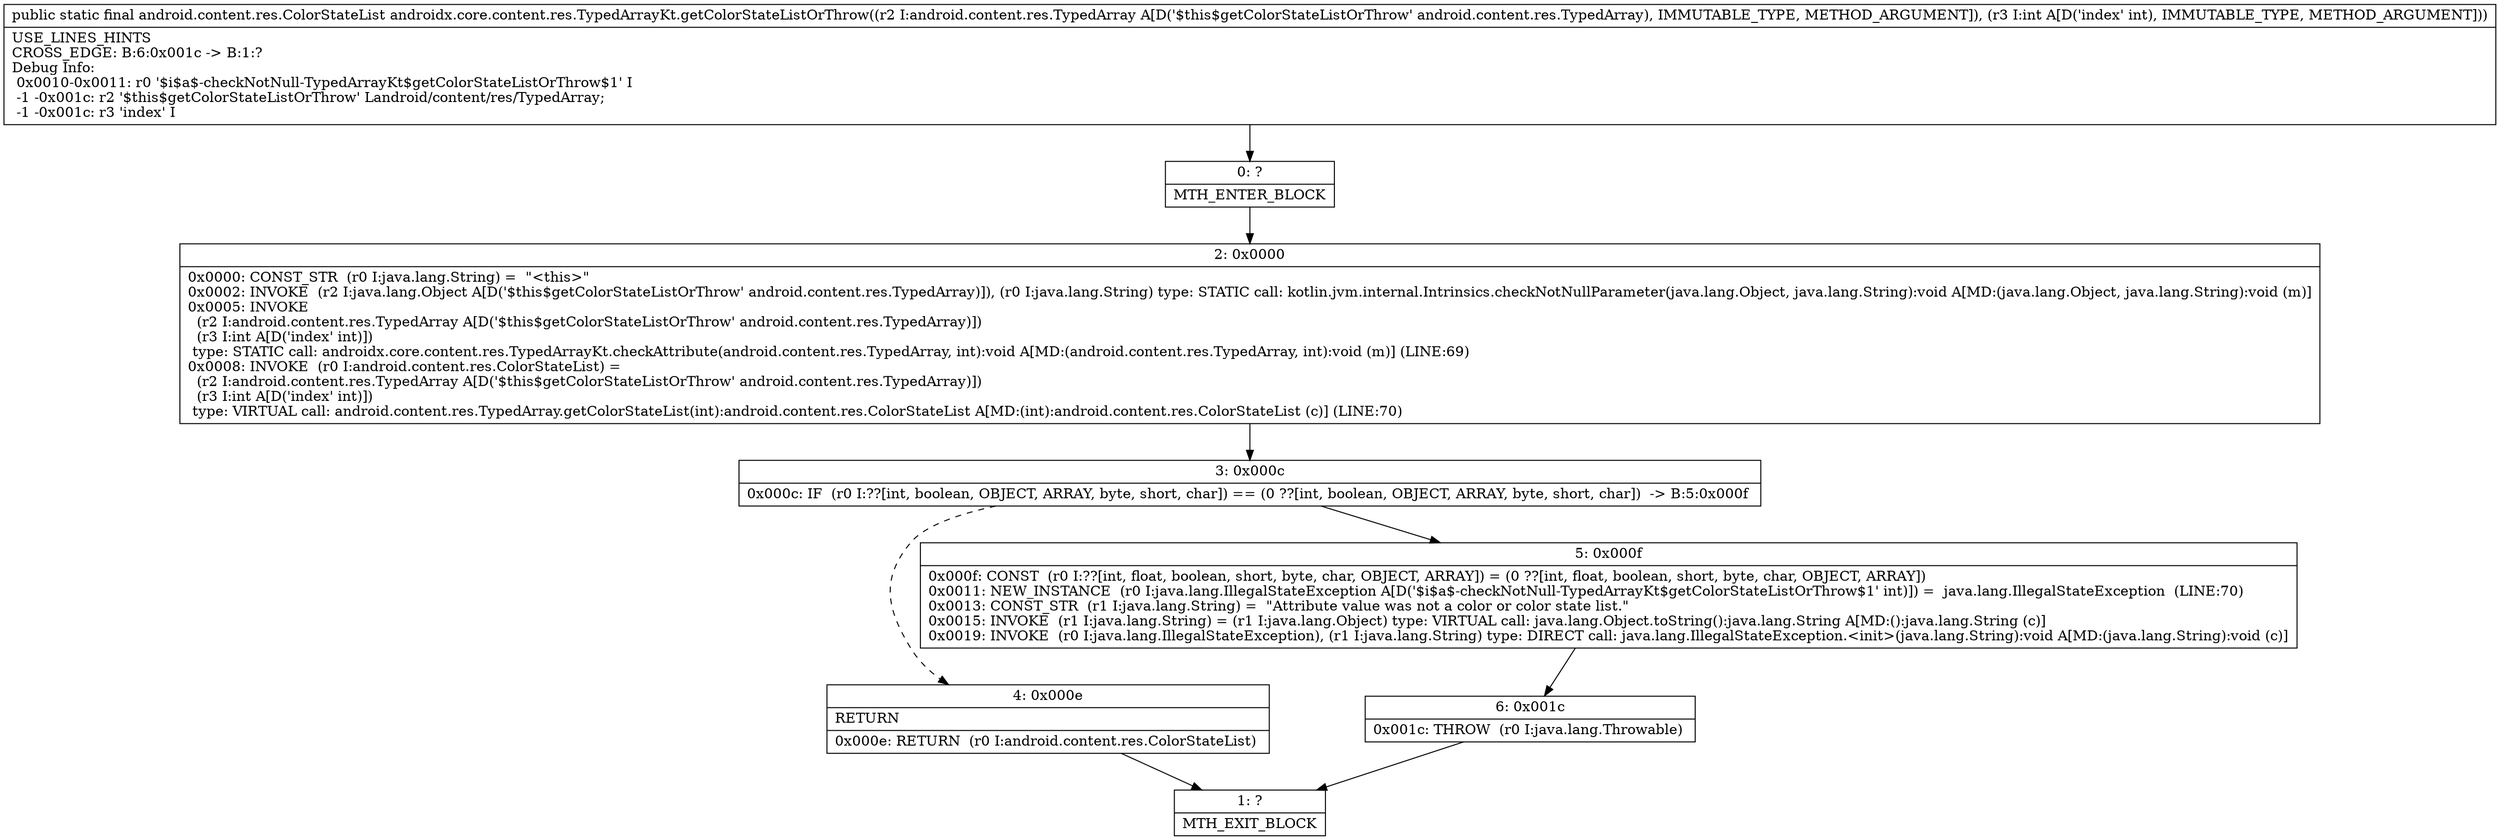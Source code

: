 digraph "CFG forandroidx.core.content.res.TypedArrayKt.getColorStateListOrThrow(Landroid\/content\/res\/TypedArray;I)Landroid\/content\/res\/ColorStateList;" {
Node_0 [shape=record,label="{0\:\ ?|MTH_ENTER_BLOCK\l}"];
Node_2 [shape=record,label="{2\:\ 0x0000|0x0000: CONST_STR  (r0 I:java.lang.String) =  \"\<this\>\" \l0x0002: INVOKE  (r2 I:java.lang.Object A[D('$this$getColorStateListOrThrow' android.content.res.TypedArray)]), (r0 I:java.lang.String) type: STATIC call: kotlin.jvm.internal.Intrinsics.checkNotNullParameter(java.lang.Object, java.lang.String):void A[MD:(java.lang.Object, java.lang.String):void (m)]\l0x0005: INVOKE  \l  (r2 I:android.content.res.TypedArray A[D('$this$getColorStateListOrThrow' android.content.res.TypedArray)])\l  (r3 I:int A[D('index' int)])\l type: STATIC call: androidx.core.content.res.TypedArrayKt.checkAttribute(android.content.res.TypedArray, int):void A[MD:(android.content.res.TypedArray, int):void (m)] (LINE:69)\l0x0008: INVOKE  (r0 I:android.content.res.ColorStateList) = \l  (r2 I:android.content.res.TypedArray A[D('$this$getColorStateListOrThrow' android.content.res.TypedArray)])\l  (r3 I:int A[D('index' int)])\l type: VIRTUAL call: android.content.res.TypedArray.getColorStateList(int):android.content.res.ColorStateList A[MD:(int):android.content.res.ColorStateList (c)] (LINE:70)\l}"];
Node_3 [shape=record,label="{3\:\ 0x000c|0x000c: IF  (r0 I:??[int, boolean, OBJECT, ARRAY, byte, short, char]) == (0 ??[int, boolean, OBJECT, ARRAY, byte, short, char])  \-\> B:5:0x000f \l}"];
Node_4 [shape=record,label="{4\:\ 0x000e|RETURN\l|0x000e: RETURN  (r0 I:android.content.res.ColorStateList) \l}"];
Node_1 [shape=record,label="{1\:\ ?|MTH_EXIT_BLOCK\l}"];
Node_5 [shape=record,label="{5\:\ 0x000f|0x000f: CONST  (r0 I:??[int, float, boolean, short, byte, char, OBJECT, ARRAY]) = (0 ??[int, float, boolean, short, byte, char, OBJECT, ARRAY]) \l0x0011: NEW_INSTANCE  (r0 I:java.lang.IllegalStateException A[D('$i$a$\-checkNotNull\-TypedArrayKt$getColorStateListOrThrow$1' int)]) =  java.lang.IllegalStateException  (LINE:70)\l0x0013: CONST_STR  (r1 I:java.lang.String) =  \"Attribute value was not a color or color state list.\" \l0x0015: INVOKE  (r1 I:java.lang.String) = (r1 I:java.lang.Object) type: VIRTUAL call: java.lang.Object.toString():java.lang.String A[MD:():java.lang.String (c)]\l0x0019: INVOKE  (r0 I:java.lang.IllegalStateException), (r1 I:java.lang.String) type: DIRECT call: java.lang.IllegalStateException.\<init\>(java.lang.String):void A[MD:(java.lang.String):void (c)]\l}"];
Node_6 [shape=record,label="{6\:\ 0x001c|0x001c: THROW  (r0 I:java.lang.Throwable) \l}"];
MethodNode[shape=record,label="{public static final android.content.res.ColorStateList androidx.core.content.res.TypedArrayKt.getColorStateListOrThrow((r2 I:android.content.res.TypedArray A[D('$this$getColorStateListOrThrow' android.content.res.TypedArray), IMMUTABLE_TYPE, METHOD_ARGUMENT]), (r3 I:int A[D('index' int), IMMUTABLE_TYPE, METHOD_ARGUMENT]))  | USE_LINES_HINTS\lCROSS_EDGE: B:6:0x001c \-\> B:1:?\lDebug Info:\l  0x0010\-0x0011: r0 '$i$a$\-checkNotNull\-TypedArrayKt$getColorStateListOrThrow$1' I\l  \-1 \-0x001c: r2 '$this$getColorStateListOrThrow' Landroid\/content\/res\/TypedArray;\l  \-1 \-0x001c: r3 'index' I\l}"];
MethodNode -> Node_0;Node_0 -> Node_2;
Node_2 -> Node_3;
Node_3 -> Node_4[style=dashed];
Node_3 -> Node_5;
Node_4 -> Node_1;
Node_5 -> Node_6;
Node_6 -> Node_1;
}

